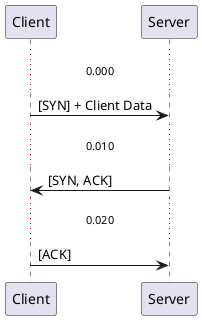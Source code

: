 @startuml
participant "Client" as c
participant "Server" as s
... 0.000 ...
c -> s: [SYN] + Client Data
... 0.010 ...
c <- s: [SYN, ACK]
... 0.020 ...
c -> s: [ACK]
@enduml
